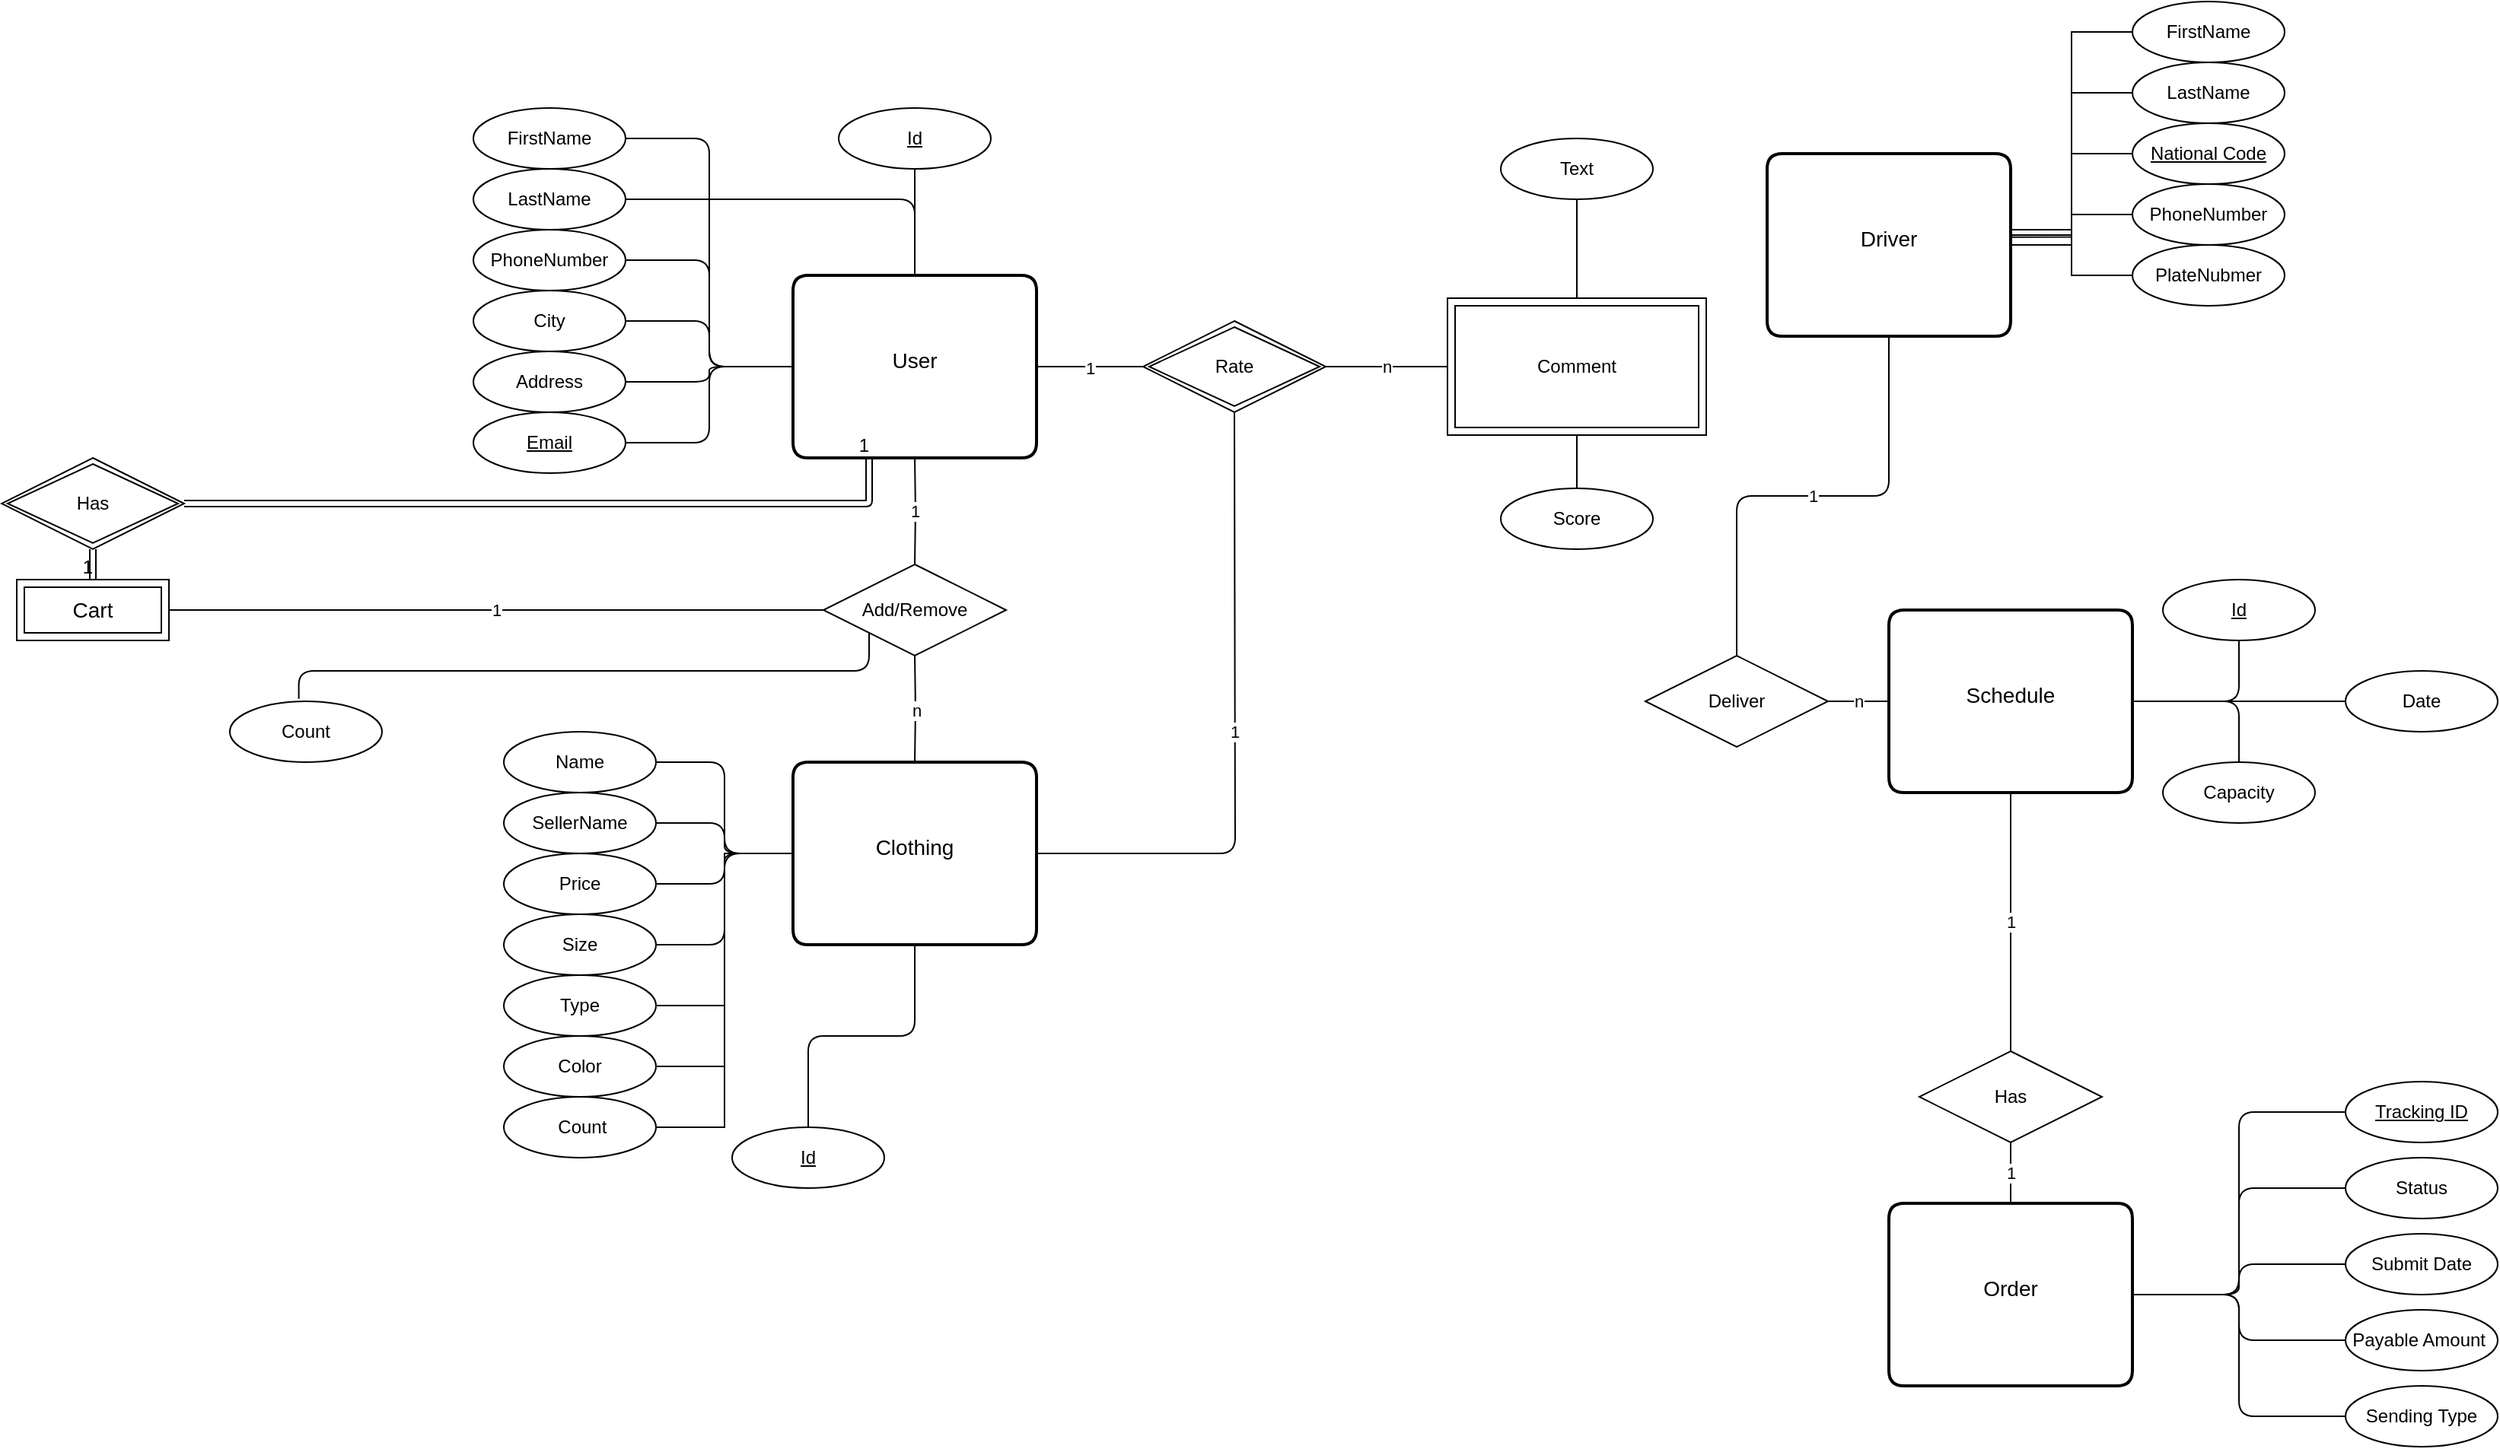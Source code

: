 <mxfile version="13.8.8" type="github">
  <diagram id="B7XgL3pODUn24mQnfjd7" name="Page-1">
    <mxGraphModel dx="2347" dy="1991" grid="1" gridSize="10" guides="1" tooltips="1" connect="1" arrows="1" fold="1" page="1" pageScale="1" pageWidth="850" pageHeight="1100" math="0" shadow="0">
      <root>
        <mxCell id="0" />
        <mxCell id="1" parent="0" />
        <mxCell id="Wokrbv4A2JVgRsXC0iDb-29" value="1" style="edgeStyle=orthogonalEdgeStyle;rounded=1;orthogonalLoop=1;jettySize=auto;html=1;endArrow=none;endFill=0;" edge="1" parent="1" source="3wkuOAd4J-libN-LxBJQ-1">
          <mxGeometry relative="1" as="geometry">
            <mxPoint x="-60" y="230" as="targetPoint" />
          </mxGeometry>
        </mxCell>
        <mxCell id="3wkuOAd4J-libN-LxBJQ-1" value="User" style="swimlane;childLayout=stackLayout;horizontal=1;startSize=110;horizontalStack=0;rounded=1;fontSize=14;fontStyle=0;strokeWidth=2;resizeParent=0;resizeLast=1;shadow=0;dashed=0;align=center;swimlaneLine=0;" parent="1" vertex="1">
          <mxGeometry x="-290" y="170" width="160" height="120" as="geometry" />
        </mxCell>
        <mxCell id="3wkuOAd4J-libN-LxBJQ-28" style="edgeStyle=orthogonalEdgeStyle;rounded=1;orthogonalLoop=1;jettySize=auto;html=1;entryX=1;entryY=0.5;entryDx=0;entryDy=0;endArrow=none;endFill=0;" parent="1" source="3wkuOAd4J-libN-LxBJQ-3" target="3wkuOAd4J-libN-LxBJQ-23" edge="1">
          <mxGeometry relative="1" as="geometry" />
        </mxCell>
        <mxCell id="Wokrbv4A2JVgRsXC0iDb-31" value="1" style="edgeStyle=orthogonalEdgeStyle;rounded=1;orthogonalLoop=1;jettySize=auto;html=1;exitX=1;exitY=0.5;exitDx=0;exitDy=0;entryX=0.5;entryY=1;entryDx=0;entryDy=0;endArrow=none;endFill=0;" edge="1" parent="1" source="3wkuOAd4J-libN-LxBJQ-3">
          <mxGeometry relative="1" as="geometry">
            <mxPoint y="260" as="targetPoint" />
          </mxGeometry>
        </mxCell>
        <mxCell id="3wkuOAd4J-libN-LxBJQ-3" value="Clothing" style="swimlane;childLayout=stackLayout;horizontal=1;startSize=110;horizontalStack=0;rounded=1;fontSize=14;fontStyle=0;strokeWidth=2;resizeParent=0;resizeLast=1;shadow=0;dashed=0;align=center;swimlaneLine=0;" parent="1" vertex="1">
          <mxGeometry x="-290" y="490" width="160" height="120" as="geometry" />
        </mxCell>
        <mxCell id="3wkuOAd4J-libN-LxBJQ-62" style="edgeStyle=orthogonalEdgeStyle;rounded=1;orthogonalLoop=1;jettySize=auto;html=1;entryX=0;entryY=0.5;entryDx=0;entryDy=0;endArrow=none;endFill=0;" parent="1" source="3wkuOAd4J-libN-LxBJQ-5" target="3wkuOAd4J-libN-LxBJQ-54" edge="1">
          <mxGeometry relative="1" as="geometry" />
        </mxCell>
        <mxCell id="3wkuOAd4J-libN-LxBJQ-5" value="Order" style="swimlane;childLayout=stackLayout;horizontal=1;startSize=110;horizontalStack=0;rounded=1;fontSize=14;fontStyle=0;strokeWidth=2;resizeParent=0;resizeLast=1;shadow=0;dashed=0;align=center;swimlaneLine=0;" parent="1" vertex="1">
          <mxGeometry x="430" y="780" width="160" height="120" as="geometry" />
        </mxCell>
        <mxCell id="3wkuOAd4J-libN-LxBJQ-6" value="Driver" style="swimlane;childLayout=stackLayout;horizontal=1;startSize=110;horizontalStack=0;rounded=1;fontSize=14;fontStyle=0;strokeWidth=2;resizeParent=0;resizeLast=1;shadow=0;dashed=0;align=center;swimlaneLine=0;" parent="1" vertex="1">
          <mxGeometry x="350" y="90" width="160" height="120" as="geometry" />
        </mxCell>
        <mxCell id="Wokrbv4A2JVgRsXC0iDb-5" value="1" style="edgeStyle=orthogonalEdgeStyle;rounded=1;orthogonalLoop=1;jettySize=auto;html=1;exitX=0.5;exitY=1;exitDx=0;exitDy=0;entryX=0.5;entryY=0;entryDx=0;entryDy=0;endArrow=none;endFill=0;" edge="1" parent="1" source="3wkuOAd4J-libN-LxBJQ-7" target="Wokrbv4A2JVgRsXC0iDb-4">
          <mxGeometry relative="1" as="geometry" />
        </mxCell>
        <mxCell id="3wkuOAd4J-libN-LxBJQ-7" value="Schedule" style="swimlane;childLayout=stackLayout;horizontal=1;startSize=110;horizontalStack=0;rounded=1;fontSize=14;fontStyle=0;strokeWidth=2;resizeParent=0;resizeLast=1;shadow=0;dashed=0;align=center;swimlaneLine=0;" parent="1" vertex="1">
          <mxGeometry x="430" y="390" width="160" height="120" as="geometry">
            <mxRectangle x="430" y="390" width="90" height="110" as="alternateBounds" />
          </mxGeometry>
        </mxCell>
        <mxCell id="3wkuOAd4J-libN-LxBJQ-16" style="edgeStyle=orthogonalEdgeStyle;rounded=1;orthogonalLoop=1;jettySize=auto;html=1;exitX=1;exitY=0.5;exitDx=0;exitDy=0;entryX=0;entryY=0.5;entryDx=0;entryDy=0;endArrow=none;endFill=0;" parent="1" source="3wkuOAd4J-libN-LxBJQ-9" target="3wkuOAd4J-libN-LxBJQ-1" edge="1">
          <mxGeometry relative="1" as="geometry" />
        </mxCell>
        <mxCell id="3wkuOAd4J-libN-LxBJQ-9" value="FirstName" style="ellipse;whiteSpace=wrap;html=1;align=center;" parent="1" vertex="1">
          <mxGeometry x="-500" y="60" width="100" height="40" as="geometry" />
        </mxCell>
        <mxCell id="3wkuOAd4J-libN-LxBJQ-17" style="edgeStyle=orthogonalEdgeStyle;rounded=1;orthogonalLoop=1;jettySize=auto;html=1;exitX=1;exitY=0.5;exitDx=0;exitDy=0;endArrow=none;endFill=0;" parent="1" source="3wkuOAd4J-libN-LxBJQ-10" target="3wkuOAd4J-libN-LxBJQ-1" edge="1">
          <mxGeometry relative="1" as="geometry" />
        </mxCell>
        <mxCell id="3wkuOAd4J-libN-LxBJQ-10" value="LastName" style="ellipse;whiteSpace=wrap;html=1;align=center;" parent="1" vertex="1">
          <mxGeometry x="-500" y="100" width="100" height="40" as="geometry" />
        </mxCell>
        <mxCell id="3wkuOAd4J-libN-LxBJQ-18" style="edgeStyle=orthogonalEdgeStyle;rounded=1;orthogonalLoop=1;jettySize=auto;html=1;exitX=1;exitY=0.5;exitDx=0;exitDy=0;endArrow=none;endFill=0;" parent="1" source="3wkuOAd4J-libN-LxBJQ-11" target="3wkuOAd4J-libN-LxBJQ-1" edge="1">
          <mxGeometry relative="1" as="geometry" />
        </mxCell>
        <mxCell id="3wkuOAd4J-libN-LxBJQ-11" value="PhoneNumber" style="ellipse;whiteSpace=wrap;html=1;align=center;" parent="1" vertex="1">
          <mxGeometry x="-500" y="140" width="100" height="40" as="geometry" />
        </mxCell>
        <mxCell id="3wkuOAd4J-libN-LxBJQ-20" style="edgeStyle=orthogonalEdgeStyle;rounded=1;orthogonalLoop=1;jettySize=auto;html=1;exitX=1;exitY=0.5;exitDx=0;exitDy=0;endArrow=none;endFill=0;" parent="1" source="3wkuOAd4J-libN-LxBJQ-12" target="3wkuOAd4J-libN-LxBJQ-1" edge="1">
          <mxGeometry relative="1" as="geometry" />
        </mxCell>
        <mxCell id="3wkuOAd4J-libN-LxBJQ-12" value="City" style="ellipse;whiteSpace=wrap;html=1;align=center;" parent="1" vertex="1">
          <mxGeometry x="-500" y="180" width="100" height="40" as="geometry" />
        </mxCell>
        <mxCell id="3wkuOAd4J-libN-LxBJQ-21" style="edgeStyle=orthogonalEdgeStyle;rounded=1;orthogonalLoop=1;jettySize=auto;html=1;exitX=1;exitY=0.5;exitDx=0;exitDy=0;endArrow=none;endFill=0;" parent="1" source="3wkuOAd4J-libN-LxBJQ-13" target="3wkuOAd4J-libN-LxBJQ-1" edge="1">
          <mxGeometry relative="1" as="geometry" />
        </mxCell>
        <mxCell id="3wkuOAd4J-libN-LxBJQ-13" value="Address" style="ellipse;whiteSpace=wrap;html=1;align=center;" parent="1" vertex="1">
          <mxGeometry x="-500" y="220" width="100" height="40" as="geometry" />
        </mxCell>
        <mxCell id="3wkuOAd4J-libN-LxBJQ-22" style="edgeStyle=orthogonalEdgeStyle;rounded=1;orthogonalLoop=1;jettySize=auto;html=1;exitX=1;exitY=0.5;exitDx=0;exitDy=0;endArrow=none;endFill=0;" parent="1" source="3wkuOAd4J-libN-LxBJQ-14" target="3wkuOAd4J-libN-LxBJQ-1" edge="1">
          <mxGeometry relative="1" as="geometry" />
        </mxCell>
        <mxCell id="3wkuOAd4J-libN-LxBJQ-14" value="&lt;u&gt;Email&lt;/u&gt;" style="ellipse;whiteSpace=wrap;html=1;align=center;" parent="1" vertex="1">
          <mxGeometry x="-500" y="260" width="100" height="40" as="geometry" />
        </mxCell>
        <mxCell id="3wkuOAd4J-libN-LxBJQ-23" value="Name" style="ellipse;whiteSpace=wrap;html=1;align=center;" parent="1" vertex="1">
          <mxGeometry x="-480" y="470" width="100" height="40" as="geometry" />
        </mxCell>
        <mxCell id="3wkuOAd4J-libN-LxBJQ-29" style="edgeStyle=orthogonalEdgeStyle;rounded=1;orthogonalLoop=1;jettySize=auto;html=1;endArrow=none;endFill=0;" parent="1" source="3wkuOAd4J-libN-LxBJQ-24" target="3wkuOAd4J-libN-LxBJQ-3" edge="1">
          <mxGeometry relative="1" as="geometry" />
        </mxCell>
        <mxCell id="3wkuOAd4J-libN-LxBJQ-24" value="SellerName" style="ellipse;whiteSpace=wrap;html=1;align=center;" parent="1" vertex="1">
          <mxGeometry x="-480" y="510" width="100" height="40" as="geometry" />
        </mxCell>
        <mxCell id="3wkuOAd4J-libN-LxBJQ-30" style="edgeStyle=orthogonalEdgeStyle;rounded=1;orthogonalLoop=1;jettySize=auto;html=1;exitX=1;exitY=0.5;exitDx=0;exitDy=0;endArrow=none;endFill=0;" parent="1" source="3wkuOAd4J-libN-LxBJQ-25" target="3wkuOAd4J-libN-LxBJQ-3" edge="1">
          <mxGeometry relative="1" as="geometry" />
        </mxCell>
        <mxCell id="3wkuOAd4J-libN-LxBJQ-25" value="Price" style="ellipse;whiteSpace=wrap;html=1;align=center;" parent="1" vertex="1">
          <mxGeometry x="-480" y="550" width="100" height="40" as="geometry" />
        </mxCell>
        <mxCell id="3wkuOAd4J-libN-LxBJQ-34" style="edgeStyle=orthogonalEdgeStyle;rounded=1;orthogonalLoop=1;jettySize=auto;html=1;exitX=1;exitY=0.5;exitDx=0;exitDy=0;entryX=0;entryY=0.5;entryDx=0;entryDy=0;endArrow=none;endFill=0;" parent="1" source="3wkuOAd4J-libN-LxBJQ-27" target="3wkuOAd4J-libN-LxBJQ-3" edge="1">
          <mxGeometry relative="1" as="geometry" />
        </mxCell>
        <mxCell id="3wkuOAd4J-libN-LxBJQ-27" value="Size" style="ellipse;whiteSpace=wrap;html=1;align=center;" parent="1" vertex="1">
          <mxGeometry x="-480" y="590" width="100" height="40" as="geometry" />
        </mxCell>
        <mxCell id="3wkuOAd4J-libN-LxBJQ-37" style="edgeStyle=orthogonalEdgeStyle;rounded=1;orthogonalLoop=1;jettySize=auto;html=1;endArrow=none;endFill=0;" parent="1" source="3wkuOAd4J-libN-LxBJQ-36" target="3wkuOAd4J-libN-LxBJQ-3" edge="1">
          <mxGeometry relative="1" as="geometry" />
        </mxCell>
        <mxCell id="3wkuOAd4J-libN-LxBJQ-36" value="Id" style="ellipse;whiteSpace=wrap;html=1;align=center;fontStyle=4;" parent="1" vertex="1">
          <mxGeometry x="-330" y="730" width="100" height="40" as="geometry" />
        </mxCell>
        <mxCell id="Wokrbv4A2JVgRsXC0iDb-27" style="edgeStyle=orthogonalEdgeStyle;rounded=1;orthogonalLoop=1;jettySize=auto;html=1;exitX=0.453;exitY=-0.042;exitDx=0;exitDy=0;endArrow=none;endFill=0;entryX=0;entryY=1;entryDx=0;entryDy=0;exitPerimeter=0;" edge="1" parent="1" source="3wkuOAd4J-libN-LxBJQ-45" target="Wokrbv4A2JVgRsXC0iDb-24">
          <mxGeometry relative="1" as="geometry">
            <mxPoint x="-530" y="420" as="targetPoint" />
            <Array as="points">
              <mxPoint x="-615" y="430" />
              <mxPoint x="-240" y="430" />
            </Array>
          </mxGeometry>
        </mxCell>
        <mxCell id="3wkuOAd4J-libN-LxBJQ-45" value="Count" style="ellipse;whiteSpace=wrap;html=1;align=center;" parent="1" vertex="1">
          <mxGeometry x="-660" y="450" width="100" height="40" as="geometry" />
        </mxCell>
        <mxCell id="3wkuOAd4J-libN-LxBJQ-55" style="edgeStyle=orthogonalEdgeStyle;rounded=1;orthogonalLoop=1;jettySize=auto;html=1;entryX=1;entryY=0.5;entryDx=0;entryDy=0;endArrow=none;endFill=0;" parent="1" source="3wkuOAd4J-libN-LxBJQ-49" target="3wkuOAd4J-libN-LxBJQ-5" edge="1">
          <mxGeometry relative="1" as="geometry" />
        </mxCell>
        <mxCell id="3wkuOAd4J-libN-LxBJQ-49" value="Tracking ID" style="ellipse;whiteSpace=wrap;html=1;align=center;fontStyle=4;" parent="1" vertex="1">
          <mxGeometry x="730" y="700" width="100" height="40" as="geometry" />
        </mxCell>
        <mxCell id="3wkuOAd4J-libN-LxBJQ-56" style="edgeStyle=orthogonalEdgeStyle;rounded=1;orthogonalLoop=1;jettySize=auto;html=1;exitX=0;exitY=0.5;exitDx=0;exitDy=0;endArrow=none;endFill=0;" parent="1" source="3wkuOAd4J-libN-LxBJQ-50" target="3wkuOAd4J-libN-LxBJQ-5" edge="1">
          <mxGeometry relative="1" as="geometry" />
        </mxCell>
        <mxCell id="3wkuOAd4J-libN-LxBJQ-50" value="Status" style="ellipse;whiteSpace=wrap;html=1;align=center;" parent="1" vertex="1">
          <mxGeometry x="730" y="750" width="100" height="40" as="geometry" />
        </mxCell>
        <mxCell id="3wkuOAd4J-libN-LxBJQ-57" style="edgeStyle=orthogonalEdgeStyle;rounded=1;orthogonalLoop=1;jettySize=auto;html=1;exitX=0;exitY=0.5;exitDx=0;exitDy=0;endArrow=none;endFill=0;" parent="1" source="3wkuOAd4J-libN-LxBJQ-51" target="3wkuOAd4J-libN-LxBJQ-5" edge="1">
          <mxGeometry relative="1" as="geometry" />
        </mxCell>
        <mxCell id="3wkuOAd4J-libN-LxBJQ-51" value="Submit Date" style="ellipse;whiteSpace=wrap;html=1;align=center;" parent="1" vertex="1">
          <mxGeometry x="730" y="800" width="100" height="40" as="geometry" />
        </mxCell>
        <mxCell id="3wkuOAd4J-libN-LxBJQ-58" style="edgeStyle=orthogonalEdgeStyle;rounded=1;orthogonalLoop=1;jettySize=auto;html=1;exitX=0;exitY=0.5;exitDx=0;exitDy=0;endArrow=none;endFill=0;" parent="1" source="3wkuOAd4J-libN-LxBJQ-52" target="3wkuOAd4J-libN-LxBJQ-5" edge="1">
          <mxGeometry relative="1" as="geometry" />
        </mxCell>
        <mxCell id="3wkuOAd4J-libN-LxBJQ-52" value="Payable Amount&amp;nbsp;" style="ellipse;whiteSpace=wrap;html=1;align=center;" parent="1" vertex="1">
          <mxGeometry x="730" y="850" width="100" height="40" as="geometry" />
        </mxCell>
        <mxCell id="3wkuOAd4J-libN-LxBJQ-54" value="Sending Type" style="ellipse;whiteSpace=wrap;html=1;align=center;" parent="1" vertex="1">
          <mxGeometry x="730" y="900" width="100" height="40" as="geometry" />
        </mxCell>
        <mxCell id="3wkuOAd4J-libN-LxBJQ-64" style="edgeStyle=orthogonalEdgeStyle;rounded=1;orthogonalLoop=1;jettySize=auto;html=1;endArrow=none;endFill=0;" parent="1" source="3wkuOAd4J-libN-LxBJQ-63" target="3wkuOAd4J-libN-LxBJQ-1" edge="1">
          <mxGeometry relative="1" as="geometry" />
        </mxCell>
        <mxCell id="3wkuOAd4J-libN-LxBJQ-63" value="Id" style="ellipse;whiteSpace=wrap;html=1;align=center;fontStyle=4;" parent="1" vertex="1">
          <mxGeometry x="-260" y="60" width="100" height="40" as="geometry" />
        </mxCell>
        <mxCell id="pEwSPlvupSQLcDzylhH3-2" style="edgeStyle=orthogonalEdgeStyle;rounded=0;orthogonalLoop=1;jettySize=auto;html=1;entryX=0;entryY=0.5;entryDx=0;entryDy=0;endArrow=none;endFill=0;" parent="1" source="pEwSPlvupSQLcDzylhH3-1" target="3wkuOAd4J-libN-LxBJQ-3" edge="1">
          <mxGeometry relative="1" as="geometry" />
        </mxCell>
        <mxCell id="pEwSPlvupSQLcDzylhH3-1" value="Type" style="ellipse;whiteSpace=wrap;html=1;align=center;" parent="1" vertex="1">
          <mxGeometry x="-480" y="630" width="100" height="40" as="geometry" />
        </mxCell>
        <mxCell id="pEwSPlvupSQLcDzylhH3-5" style="edgeStyle=orthogonalEdgeStyle;rounded=0;orthogonalLoop=1;jettySize=auto;html=1;entryX=0;entryY=0.5;entryDx=0;entryDy=0;endArrow=none;endFill=0;" parent="1" source="pEwSPlvupSQLcDzylhH3-3" target="3wkuOAd4J-libN-LxBJQ-3" edge="1">
          <mxGeometry relative="1" as="geometry" />
        </mxCell>
        <mxCell id="pEwSPlvupSQLcDzylhH3-3" value="Color" style="ellipse;whiteSpace=wrap;html=1;align=center;" parent="1" vertex="1">
          <mxGeometry x="-480" y="670" width="100" height="40" as="geometry" />
        </mxCell>
        <mxCell id="pEwSPlvupSQLcDzylhH3-6" style="edgeStyle=orthogonalEdgeStyle;rounded=0;orthogonalLoop=1;jettySize=auto;html=1;entryX=0;entryY=0.5;entryDx=0;entryDy=0;endArrow=none;endFill=0;" parent="1" source="pEwSPlvupSQLcDzylhH3-4" target="3wkuOAd4J-libN-LxBJQ-3" edge="1">
          <mxGeometry relative="1" as="geometry" />
        </mxCell>
        <mxCell id="pEwSPlvupSQLcDzylhH3-4" value="&amp;nbsp;Count" style="ellipse;whiteSpace=wrap;html=1;align=center;" parent="1" vertex="1">
          <mxGeometry x="-480" y="710" width="100" height="40" as="geometry" />
        </mxCell>
        <mxCell id="Wokrbv4A2JVgRsXC0iDb-26" value="1" style="edgeStyle=orthogonalEdgeStyle;rounded=1;orthogonalLoop=1;jettySize=auto;html=1;exitX=1;exitY=0.5;exitDx=0;exitDy=0;entryX=0;entryY=0.5;entryDx=0;entryDy=0;endArrow=none;endFill=0;" edge="1" parent="1" source="pEwSPlvupSQLcDzylhH3-7" target="Wokrbv4A2JVgRsXC0iDb-24">
          <mxGeometry relative="1" as="geometry" />
        </mxCell>
        <mxCell id="pEwSPlvupSQLcDzylhH3-7" value="&lt;span style=&quot;font-size: 14px&quot;&gt;Cart&lt;/span&gt;" style="shape=ext;margin=3;double=1;whiteSpace=wrap;html=1;align=center;" parent="1" vertex="1">
          <mxGeometry x="-800" y="370" width="100" height="40" as="geometry" />
        </mxCell>
        <mxCell id="pEwSPlvupSQLcDzylhH3-16" style="edgeStyle=orthogonalEdgeStyle;rounded=0;orthogonalLoop=1;jettySize=auto;html=1;entryX=0.994;entryY=0.457;entryDx=0;entryDy=0;entryPerimeter=0;endArrow=none;endFill=0;" parent="1" source="pEwSPlvupSQLcDzylhH3-11" target="3wkuOAd4J-libN-LxBJQ-6" edge="1">
          <mxGeometry relative="1" as="geometry" />
        </mxCell>
        <mxCell id="pEwSPlvupSQLcDzylhH3-11" value="FirstName" style="ellipse;whiteSpace=wrap;html=1;align=center;" parent="1" vertex="1">
          <mxGeometry x="590" y="-10" width="100" height="40" as="geometry" />
        </mxCell>
        <mxCell id="pEwSPlvupSQLcDzylhH3-17" style="edgeStyle=orthogonalEdgeStyle;rounded=0;orthogonalLoop=1;jettySize=auto;html=1;entryX=0.994;entryY=0.446;entryDx=0;entryDy=0;entryPerimeter=0;endArrow=none;endFill=0;" parent="1" source="pEwSPlvupSQLcDzylhH3-12" target="3wkuOAd4J-libN-LxBJQ-6" edge="1">
          <mxGeometry relative="1" as="geometry" />
        </mxCell>
        <mxCell id="pEwSPlvupSQLcDzylhH3-12" value="LastName" style="ellipse;whiteSpace=wrap;html=1;align=center;" parent="1" vertex="1">
          <mxGeometry x="590" y="30" width="100" height="40" as="geometry" />
        </mxCell>
        <mxCell id="pEwSPlvupSQLcDzylhH3-19" style="edgeStyle=orthogonalEdgeStyle;rounded=0;orthogonalLoop=1;jettySize=auto;html=1;endArrow=none;endFill=0;" parent="1" source="pEwSPlvupSQLcDzylhH3-13" target="3wkuOAd4J-libN-LxBJQ-6" edge="1">
          <mxGeometry relative="1" as="geometry" />
        </mxCell>
        <mxCell id="pEwSPlvupSQLcDzylhH3-13" value="National Code" style="ellipse;whiteSpace=wrap;html=1;align=center;fontStyle=4;" parent="1" vertex="1">
          <mxGeometry x="590" y="70" width="100" height="40" as="geometry" />
        </mxCell>
        <mxCell id="pEwSPlvupSQLcDzylhH3-20" style="edgeStyle=orthogonalEdgeStyle;rounded=0;orthogonalLoop=1;jettySize=auto;html=1;exitX=0;exitY=0.5;exitDx=0;exitDy=0;entryX=1;entryY=0.417;entryDx=0;entryDy=0;entryPerimeter=0;endArrow=none;endFill=0;" parent="1" source="pEwSPlvupSQLcDzylhH3-14" target="3wkuOAd4J-libN-LxBJQ-6" edge="1">
          <mxGeometry relative="1" as="geometry" />
        </mxCell>
        <mxCell id="pEwSPlvupSQLcDzylhH3-14" value="PhoneNumber" style="ellipse;whiteSpace=wrap;html=1;align=center;" parent="1" vertex="1">
          <mxGeometry x="590" y="110" width="100" height="40" as="geometry" />
        </mxCell>
        <mxCell id="pEwSPlvupSQLcDzylhH3-21" style="edgeStyle=orthogonalEdgeStyle;rounded=0;orthogonalLoop=1;jettySize=auto;html=1;entryX=1;entryY=0.5;entryDx=0;entryDy=0;endArrow=none;endFill=0;" parent="1" source="pEwSPlvupSQLcDzylhH3-15" target="3wkuOAd4J-libN-LxBJQ-6" edge="1">
          <mxGeometry relative="1" as="geometry" />
        </mxCell>
        <mxCell id="pEwSPlvupSQLcDzylhH3-15" value="PlateNubmer" style="ellipse;whiteSpace=wrap;html=1;align=center;" parent="1" vertex="1">
          <mxGeometry x="590" y="150" width="100" height="40" as="geometry" />
        </mxCell>
        <mxCell id="Wokrbv4A2JVgRsXC0iDb-10" style="edgeStyle=orthogonalEdgeStyle;rounded=1;orthogonalLoop=1;jettySize=auto;html=1;exitX=0.5;exitY=1;exitDx=0;exitDy=0;entryX=1;entryY=0.5;entryDx=0;entryDy=0;endArrow=none;endFill=0;" edge="1" parent="1" source="pEwSPlvupSQLcDzylhH3-22" target="3wkuOAd4J-libN-LxBJQ-7">
          <mxGeometry relative="1" as="geometry" />
        </mxCell>
        <mxCell id="pEwSPlvupSQLcDzylhH3-22" value="Id" style="ellipse;whiteSpace=wrap;html=1;align=center;fontStyle=4;" parent="1" vertex="1">
          <mxGeometry x="610" y="370" width="100" height="40" as="geometry" />
        </mxCell>
        <mxCell id="Wokrbv4A2JVgRsXC0iDb-2" style="edgeStyle=orthogonalEdgeStyle;rounded=1;orthogonalLoop=1;jettySize=auto;html=1;exitX=0;exitY=0.5;exitDx=0;exitDy=0;entryX=1;entryY=0.5;entryDx=0;entryDy=0;endArrow=none;endFill=0;" edge="1" parent="1" source="pEwSPlvupSQLcDzylhH3-23" target="3wkuOAd4J-libN-LxBJQ-7">
          <mxGeometry relative="1" as="geometry" />
        </mxCell>
        <mxCell id="pEwSPlvupSQLcDzylhH3-23" value="Date" style="ellipse;whiteSpace=wrap;html=1;align=center;" parent="1" vertex="1">
          <mxGeometry x="730" y="430" width="100" height="40" as="geometry" />
        </mxCell>
        <mxCell id="Wokrbv4A2JVgRsXC0iDb-11" style="edgeStyle=orthogonalEdgeStyle;rounded=1;orthogonalLoop=1;jettySize=auto;html=1;exitX=0.5;exitY=0;exitDx=0;exitDy=0;endArrow=none;endFill=0;" edge="1" parent="1" source="pEwSPlvupSQLcDzylhH3-24" target="3wkuOAd4J-libN-LxBJQ-7">
          <mxGeometry relative="1" as="geometry" />
        </mxCell>
        <mxCell id="pEwSPlvupSQLcDzylhH3-24" value="Capacity" style="ellipse;whiteSpace=wrap;html=1;align=center;" parent="1" vertex="1">
          <mxGeometry x="610" y="490" width="100" height="40" as="geometry" />
        </mxCell>
        <mxCell id="Wokrbv4A2JVgRsXC0iDb-6" value="1" style="edgeStyle=orthogonalEdgeStyle;rounded=1;orthogonalLoop=1;jettySize=auto;html=1;exitX=0.5;exitY=1;exitDx=0;exitDy=0;entryX=0.5;entryY=0;entryDx=0;entryDy=0;endArrow=none;endFill=0;" edge="1" parent="1" source="Wokrbv4A2JVgRsXC0iDb-4" target="3wkuOAd4J-libN-LxBJQ-5">
          <mxGeometry relative="1" as="geometry" />
        </mxCell>
        <mxCell id="Wokrbv4A2JVgRsXC0iDb-4" value="Has" style="shape=rhombus;perimeter=rhombusPerimeter;whiteSpace=wrap;html=1;align=center;" vertex="1" parent="1">
          <mxGeometry x="450" y="680" width="120" height="60" as="geometry" />
        </mxCell>
        <mxCell id="Wokrbv4A2JVgRsXC0iDb-8" value="n" style="edgeStyle=orthogonalEdgeStyle;rounded=1;orthogonalLoop=1;jettySize=auto;html=1;exitX=1;exitY=0.5;exitDx=0;exitDy=0;entryX=0;entryY=0.5;entryDx=0;entryDy=0;endArrow=none;endFill=0;" edge="1" parent="1" source="Wokrbv4A2JVgRsXC0iDb-7" target="3wkuOAd4J-libN-LxBJQ-7">
          <mxGeometry relative="1" as="geometry" />
        </mxCell>
        <mxCell id="Wokrbv4A2JVgRsXC0iDb-9" value="1" style="edgeStyle=orthogonalEdgeStyle;rounded=1;orthogonalLoop=1;jettySize=auto;html=1;exitX=0.5;exitY=0;exitDx=0;exitDy=0;entryX=0.5;entryY=1;entryDx=0;entryDy=0;endArrow=none;endFill=0;" edge="1" parent="1" source="Wokrbv4A2JVgRsXC0iDb-7" target="3wkuOAd4J-libN-LxBJQ-6">
          <mxGeometry relative="1" as="geometry" />
        </mxCell>
        <mxCell id="Wokrbv4A2JVgRsXC0iDb-7" value="Deliver" style="shape=rhombus;perimeter=rhombusPerimeter;whiteSpace=wrap;html=1;align=center;" vertex="1" parent="1">
          <mxGeometry x="270" y="420" width="120" height="60" as="geometry" />
        </mxCell>
        <mxCell id="Wokrbv4A2JVgRsXC0iDb-30" value="n" style="edgeStyle=orthogonalEdgeStyle;rounded=1;orthogonalLoop=1;jettySize=auto;html=1;endArrow=none;endFill=0;" edge="1" parent="1" source="Wokrbv4A2JVgRsXC0iDb-14">
          <mxGeometry relative="1" as="geometry">
            <mxPoint x="60" y="230" as="targetPoint" />
          </mxGeometry>
        </mxCell>
        <mxCell id="Wokrbv4A2JVgRsXC0iDb-14" value="Comment" style="shape=ext;margin=3;double=1;whiteSpace=wrap;html=1;align=center;" vertex="1" parent="1">
          <mxGeometry x="140" y="185" width="170" height="90" as="geometry" />
        </mxCell>
        <mxCell id="Wokrbv4A2JVgRsXC0iDb-17" value="1" style="edgeStyle=orthogonalEdgeStyle;rounded=1;orthogonalLoop=1;jettySize=auto;html=1;exitX=0.5;exitY=0;exitDx=0;exitDy=0;entryX=0.5;entryY=1;entryDx=0;entryDy=0;endArrow=none;endFill=0;" edge="1" parent="1" target="3wkuOAd4J-libN-LxBJQ-1">
          <mxGeometry relative="1" as="geometry">
            <mxPoint x="-210" y="360" as="sourcePoint" />
          </mxGeometry>
        </mxCell>
        <mxCell id="Wokrbv4A2JVgRsXC0iDb-18" value="n" style="edgeStyle=orthogonalEdgeStyle;rounded=1;orthogonalLoop=1;jettySize=auto;html=1;exitX=0.5;exitY=1;exitDx=0;exitDy=0;entryX=0.5;entryY=0;entryDx=0;entryDy=0;endArrow=none;endFill=0;" edge="1" parent="1" target="3wkuOAd4J-libN-LxBJQ-3">
          <mxGeometry relative="1" as="geometry">
            <mxPoint x="-210" y="420" as="sourcePoint" />
          </mxGeometry>
        </mxCell>
        <mxCell id="Wokrbv4A2JVgRsXC0iDb-21" value="" style="edgeStyle=orthogonalEdgeStyle;rounded=1;orthogonalLoop=1;jettySize=auto;html=1;endArrow=none;endFill=0;" edge="1" parent="1" source="Wokrbv4A2JVgRsXC0iDb-20" target="Wokrbv4A2JVgRsXC0iDb-14">
          <mxGeometry relative="1" as="geometry" />
        </mxCell>
        <mxCell id="Wokrbv4A2JVgRsXC0iDb-20" value="Score" style="ellipse;whiteSpace=wrap;html=1;align=center;" vertex="1" parent="1">
          <mxGeometry x="175" y="310" width="100" height="40" as="geometry" />
        </mxCell>
        <mxCell id="Wokrbv4A2JVgRsXC0iDb-23" value="" style="edgeStyle=orthogonalEdgeStyle;rounded=1;orthogonalLoop=1;jettySize=auto;html=1;endArrow=none;endFill=0;" edge="1" parent="1" source="Wokrbv4A2JVgRsXC0iDb-22" target="Wokrbv4A2JVgRsXC0iDb-14">
          <mxGeometry relative="1" as="geometry" />
        </mxCell>
        <mxCell id="Wokrbv4A2JVgRsXC0iDb-22" value="Text" style="ellipse;whiteSpace=wrap;html=1;align=center;" vertex="1" parent="1">
          <mxGeometry x="175" y="80" width="100" height="40" as="geometry" />
        </mxCell>
        <mxCell id="Wokrbv4A2JVgRsXC0iDb-24" value="Add/Remove" style="shape=rhombus;perimeter=rhombusPerimeter;whiteSpace=wrap;html=1;align=center;" vertex="1" parent="1">
          <mxGeometry x="-270" y="360" width="120" height="60" as="geometry" />
        </mxCell>
        <mxCell id="Wokrbv4A2JVgRsXC0iDb-33" style="edgeStyle=orthogonalEdgeStyle;rounded=1;orthogonalLoop=1;jettySize=auto;html=1;exitX=0;exitY=0.5;exitDx=0;exitDy=0;endArrow=none;endFill=0;" edge="1" parent="1" source="Wokrbv4A2JVgRsXC0iDb-32">
          <mxGeometry relative="1" as="geometry">
            <mxPoint x="-60" y="230" as="targetPoint" />
          </mxGeometry>
        </mxCell>
        <mxCell id="Wokrbv4A2JVgRsXC0iDb-34" style="edgeStyle=orthogonalEdgeStyle;rounded=1;orthogonalLoop=1;jettySize=auto;html=1;exitX=1;exitY=0.5;exitDx=0;exitDy=0;endArrow=none;endFill=0;" edge="1" parent="1" source="Wokrbv4A2JVgRsXC0iDb-32">
          <mxGeometry relative="1" as="geometry">
            <mxPoint x="60" y="230" as="targetPoint" />
          </mxGeometry>
        </mxCell>
        <mxCell id="Wokrbv4A2JVgRsXC0iDb-35" style="edgeStyle=orthogonalEdgeStyle;rounded=1;orthogonalLoop=1;jettySize=auto;html=1;exitX=0.5;exitY=1;exitDx=0;exitDy=0;endArrow=none;endFill=0;" edge="1" parent="1" source="Wokrbv4A2JVgRsXC0iDb-32">
          <mxGeometry relative="1" as="geometry">
            <mxPoint y="270" as="targetPoint" />
          </mxGeometry>
        </mxCell>
        <mxCell id="Wokrbv4A2JVgRsXC0iDb-32" value="Rate" style="shape=rhombus;double=1;perimeter=rhombusPerimeter;whiteSpace=wrap;html=1;align=center;" vertex="1" parent="1">
          <mxGeometry x="-60" y="200" width="120" height="60" as="geometry" />
        </mxCell>
        <mxCell id="Wokrbv4A2JVgRsXC0iDb-37" value="Has" style="shape=rhombus;double=1;perimeter=rhombusPerimeter;whiteSpace=wrap;html=1;align=center;" vertex="1" parent="1">
          <mxGeometry x="-810" y="290" width="120" height="60" as="geometry" />
        </mxCell>
        <mxCell id="Wokrbv4A2JVgRsXC0iDb-41" value="" style="shape=link;html=1;rounded=1;endArrow=none;endFill=0;strokeColor=#000000;exitX=1;exitY=0.5;exitDx=0;exitDy=0;" edge="1" parent="1" source="Wokrbv4A2JVgRsXC0iDb-37">
          <mxGeometry relative="1" as="geometry">
            <mxPoint x="-550" y="319.66" as="sourcePoint" />
            <mxPoint x="-240" y="290" as="targetPoint" />
            <Array as="points">
              <mxPoint x="-240" y="320" />
            </Array>
          </mxGeometry>
        </mxCell>
        <mxCell id="Wokrbv4A2JVgRsXC0iDb-42" value="1" style="resizable=0;html=1;align=right;verticalAlign=bottom;" connectable="0" vertex="1" parent="Wokrbv4A2JVgRsXC0iDb-41">
          <mxGeometry x="1" relative="1" as="geometry" />
        </mxCell>
        <mxCell id="Wokrbv4A2JVgRsXC0iDb-43" value="" style="shape=link;html=1;rounded=0;endArrow=none;endFill=0;strokeColor=#000000;exitX=0.5;exitY=1;exitDx=0;exitDy=0;entryX=0.5;entryY=0;entryDx=0;entryDy=0;" edge="1" parent="1" source="Wokrbv4A2JVgRsXC0iDb-37" target="pEwSPlvupSQLcDzylhH3-7">
          <mxGeometry relative="1" as="geometry">
            <mxPoint x="-720" y="350" as="sourcePoint" />
            <mxPoint x="-560" y="350" as="targetPoint" />
          </mxGeometry>
        </mxCell>
        <mxCell id="Wokrbv4A2JVgRsXC0iDb-44" value="1" style="resizable=0;html=1;align=right;verticalAlign=bottom;" connectable="0" vertex="1" parent="Wokrbv4A2JVgRsXC0iDb-43">
          <mxGeometry x="1" relative="1" as="geometry" />
        </mxCell>
      </root>
    </mxGraphModel>
  </diagram>
</mxfile>
